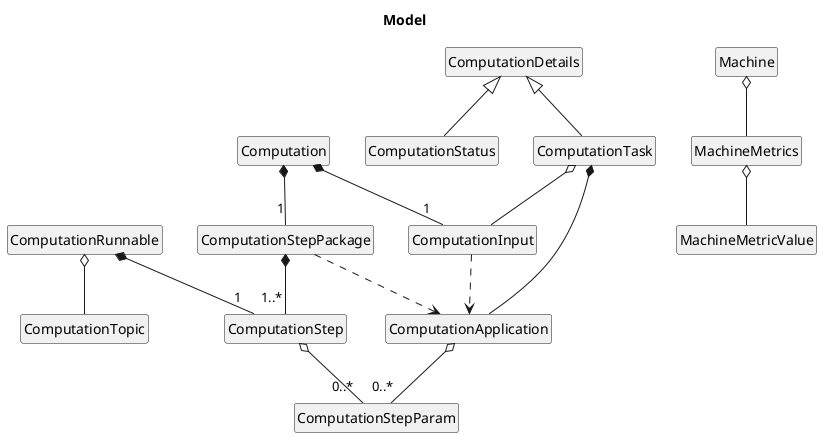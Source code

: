 @startuml
    title Model

    hide class circle
    hide class fields
    hide class methods

    class ComputationTask
    class ComputationApplication
    class ComputationInput
    class ComputationStep
    class ComputationStepPackage
    class ComputationStepParam
    class ComputationRunnable
    class ComputationTopic
    class Computation
    class ComputationStatus
    class ComputationDetails
    class Machine
    class MachineMetrics
    class MachineMetricValue

    ComputationDetails <|-- ComputationTask
    ComputationDetails <|-- ComputationStatus
    ComputationTask *-- ComputationApplication
    ComputationTask o-- ComputationInput
    ComputationApplication o-- "0..*" ComputationStepParam
    ComputationInput ..> ComputationApplication
    ComputationStepPackage *-- "1..*" ComputationStep
    ComputationStepPackage ..> ComputationApplication
    ComputationStep o-- "0..*" ComputationStepParam
    ComputationRunnable *-- "1" ComputationStep
    ComputationRunnable o-- ComputationTopic
    Computation *-- "1"ComputationStepPackage
    Computation *-- "1" ComputationInput
    Machine o-- MachineMetrics
    MachineMetrics o-- MachineMetricValue
@enduml